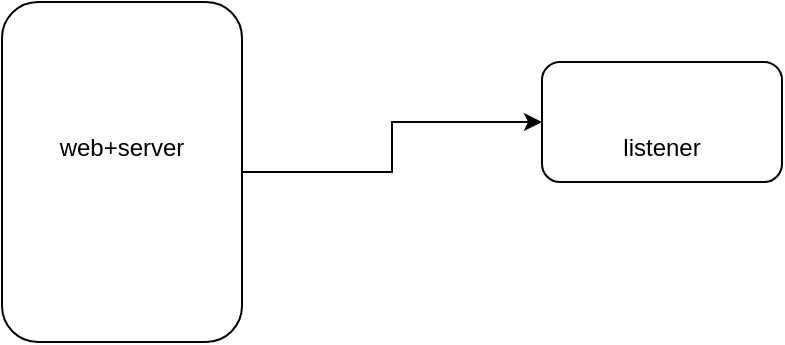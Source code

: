 <mxfile version="14.9.3" type="github">
  <diagram id="d6yw3ASxjf8QQA7evJ3L" name="Page-1">
    <mxGraphModel dx="1422" dy="794" grid="1" gridSize="10" guides="1" tooltips="1" connect="1" arrows="1" fold="1" page="1" pageScale="1" pageWidth="827" pageHeight="1169" math="0" shadow="0">
      <root>
        <mxCell id="0" />
        <mxCell id="1" parent="0" />
        <mxCell id="TQDrDDMJm2PB6StB_yg6-6" style="edgeStyle=orthogonalEdgeStyle;rounded=0;orthogonalLoop=1;jettySize=auto;html=1;exitX=1;exitY=0.5;exitDx=0;exitDy=0;entryX=0;entryY=0.5;entryDx=0;entryDy=0;" edge="1" parent="1" source="TQDrDDMJm2PB6StB_yg6-1" target="TQDrDDMJm2PB6StB_yg6-4">
          <mxGeometry relative="1" as="geometry" />
        </mxCell>
        <mxCell id="TQDrDDMJm2PB6StB_yg6-1" value="" style="rounded=1;whiteSpace=wrap;html=1;" vertex="1" parent="1">
          <mxGeometry x="280" y="220" width="120" height="170" as="geometry" />
        </mxCell>
        <mxCell id="TQDrDDMJm2PB6StB_yg6-3" value="web+server" style="text;html=1;strokeColor=none;fillColor=none;align=center;verticalAlign=middle;whiteSpace=wrap;rounded=0;" vertex="1" parent="1">
          <mxGeometry x="305" y="270" width="70" height="45" as="geometry" />
        </mxCell>
        <mxCell id="TQDrDDMJm2PB6StB_yg6-4" value="" style="rounded=1;whiteSpace=wrap;html=1;" vertex="1" parent="1">
          <mxGeometry x="550" y="250" width="120" height="60" as="geometry" />
        </mxCell>
        <mxCell id="TQDrDDMJm2PB6StB_yg6-5" value="listener" style="text;html=1;strokeColor=none;fillColor=none;align=center;verticalAlign=middle;whiteSpace=wrap;rounded=0;" vertex="1" parent="1">
          <mxGeometry x="590" y="282.5" width="40" height="20" as="geometry" />
        </mxCell>
      </root>
    </mxGraphModel>
  </diagram>
</mxfile>
